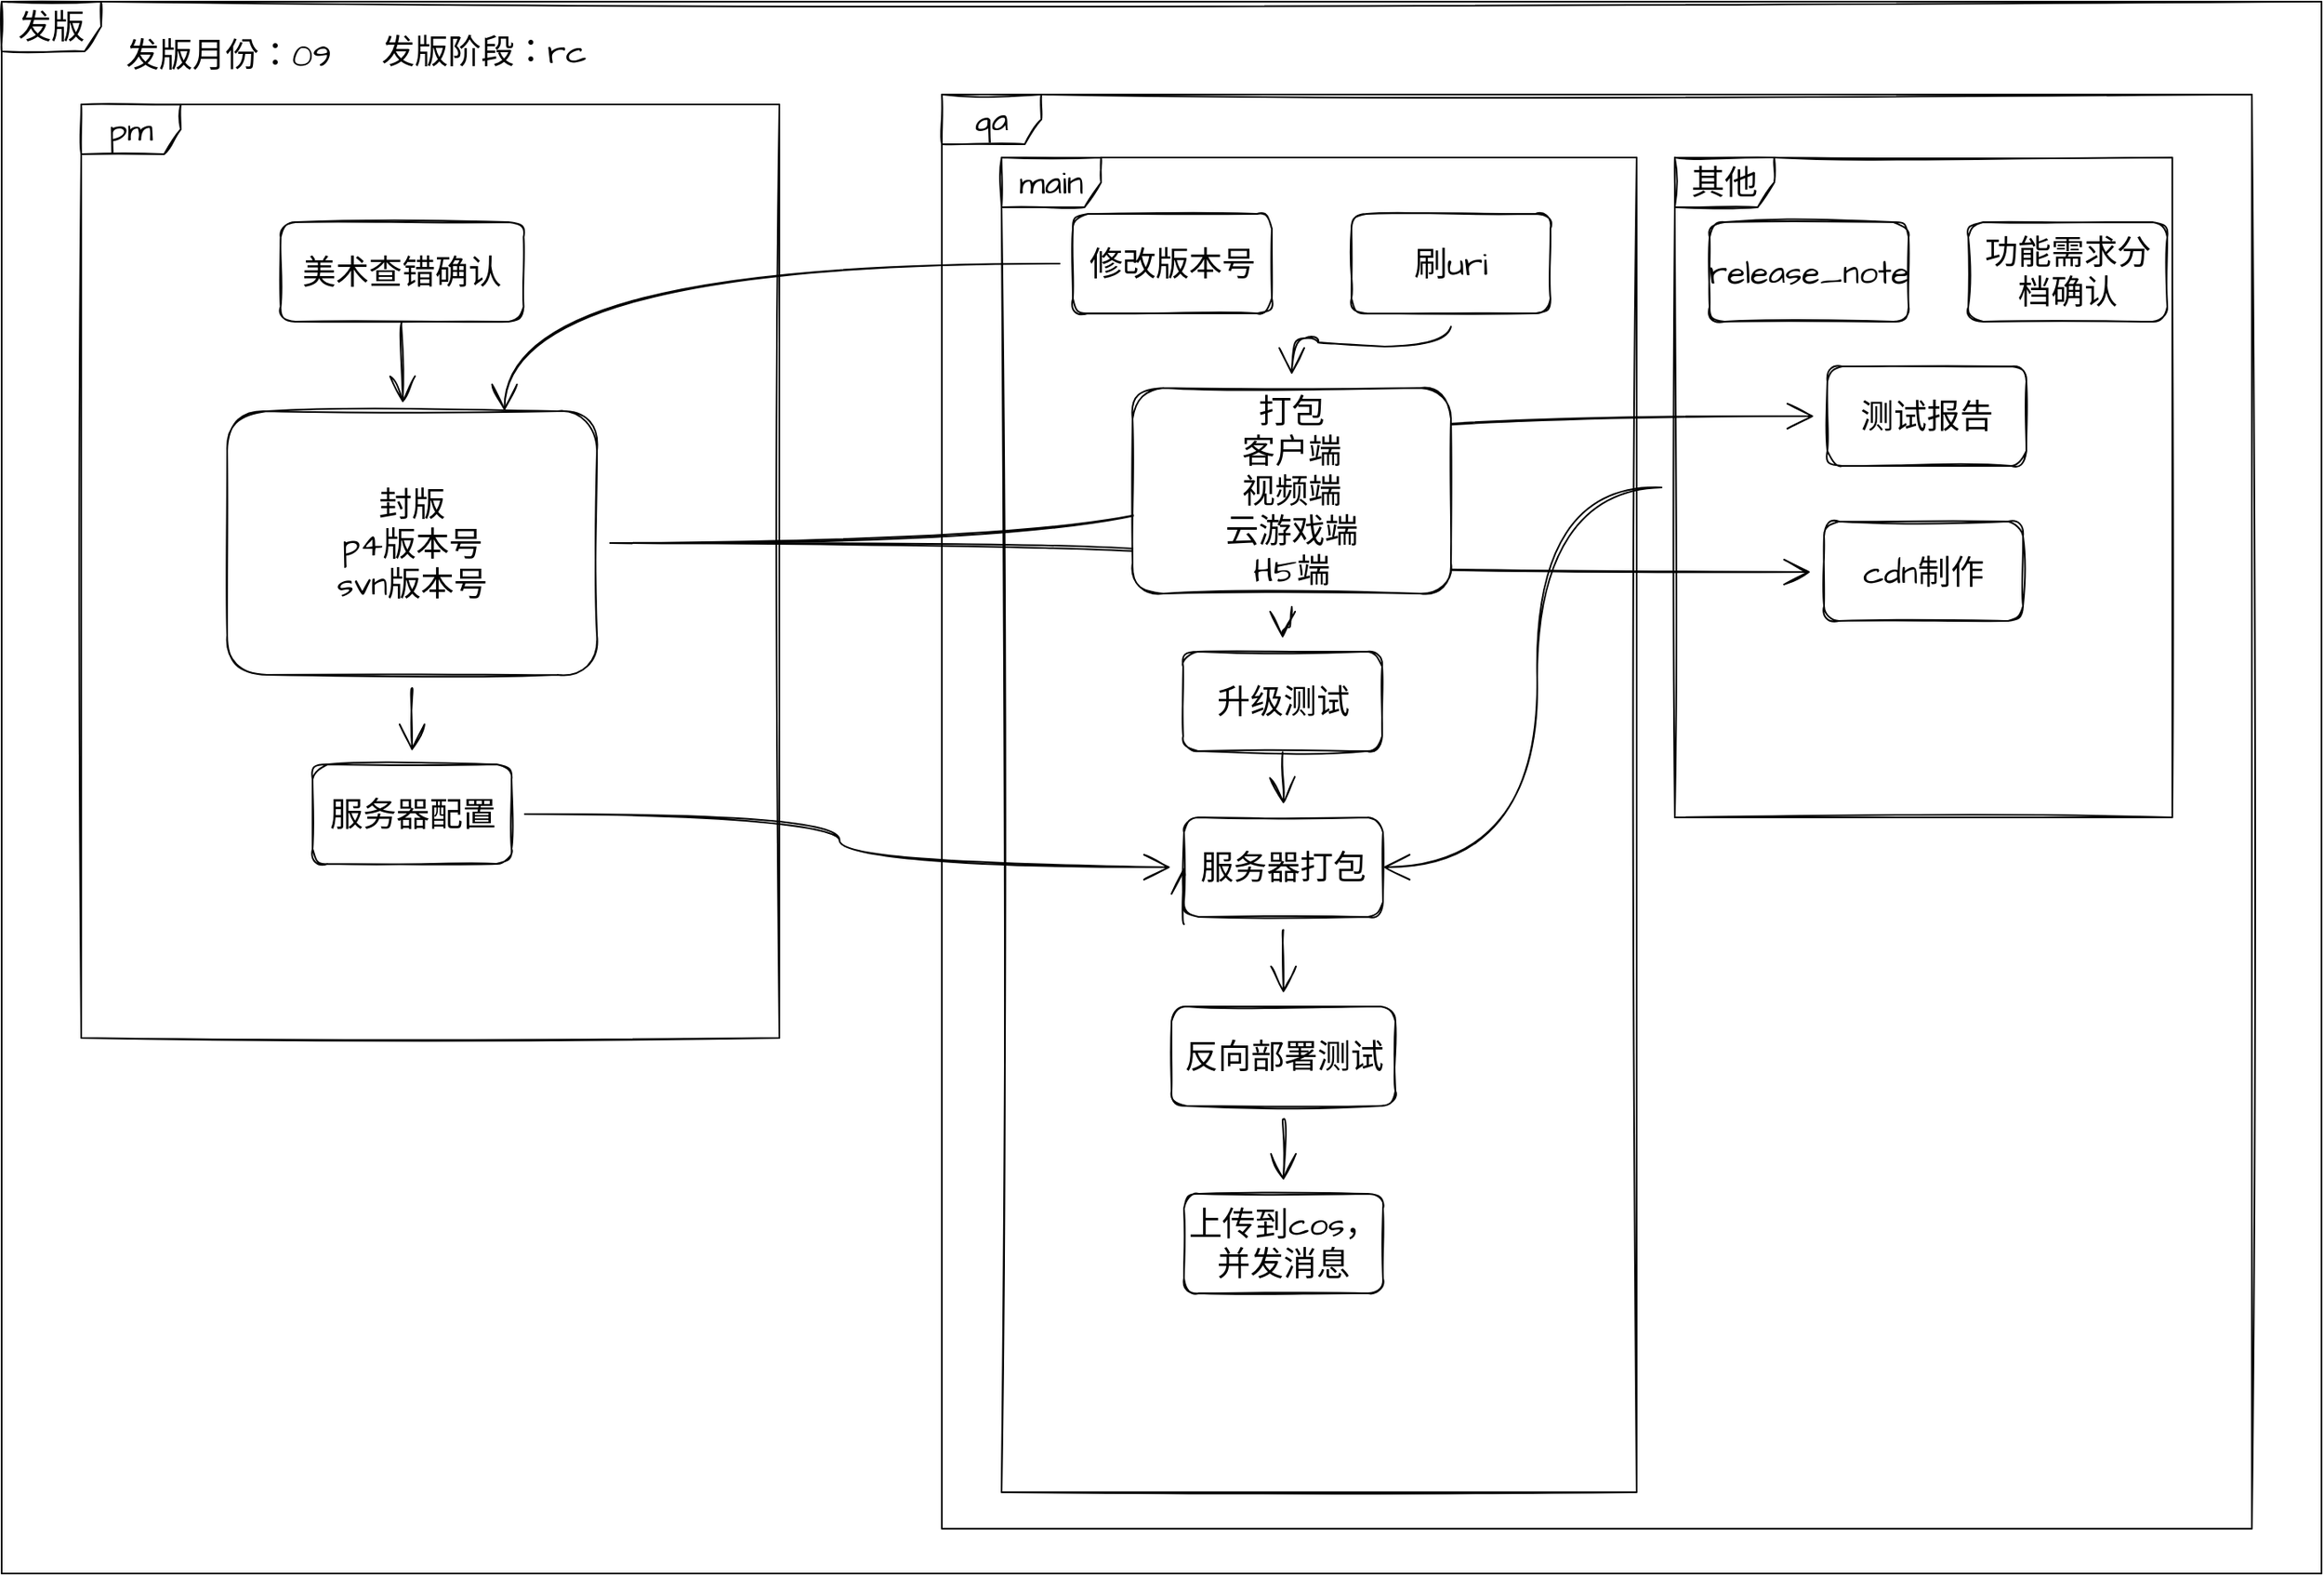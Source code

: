 <mxfile version="20.2.7" type="github">
  <diagram id="9V4NbuOv6KixOeT9Z-KL" name="第 1 页">
    <mxGraphModel dx="2594" dy="1466" grid="0" gridSize="10" guides="1" tooltips="1" connect="1" arrows="1" fold="1" page="0" pageScale="1" pageWidth="827" pageHeight="1169" math="0" shadow="0">
      <root>
        <mxCell id="0" />
        <mxCell id="1" parent="0" />
        <mxCell id="GRWqvdnfIO7P4JQaUzWa-18" value="发版" style="shape=umlFrame;whiteSpace=wrap;html=1;sketch=1;hachureGap=4;fontFamily=Architects Daughter;fontSource=https%3A%2F%2Ffonts.googleapis.com%2Fcss%3Ffamily%3DArchitects%2BDaughter;fontSize=20;" vertex="1" parent="1">
          <mxGeometry x="-35" y="-53" width="1399" height="948" as="geometry" />
        </mxCell>
        <mxCell id="GRWqvdnfIO7P4JQaUzWa-13" value="qa" style="shape=umlFrame;whiteSpace=wrap;html=1;sketch=1;hachureGap=4;fontFamily=Architects Daughter;fontSource=https%3A%2F%2Ffonts.googleapis.com%2Fcss%3Ffamily%3DArchitects%2BDaughter;fontSize=20;" vertex="1" parent="1">
          <mxGeometry x="532" y="3" width="790" height="865" as="geometry" />
        </mxCell>
        <mxCell id="GRWqvdnfIO7P4JQaUzWa-30" value="main" style="shape=umlFrame;whiteSpace=wrap;html=1;sketch=1;hachureGap=4;fontFamily=Architects Daughter;fontSource=https%3A%2F%2Ffonts.googleapis.com%2Fcss%3Ffamily%3DArchitects%2BDaughter;fontSize=20;" vertex="1" parent="1">
          <mxGeometry x="568" y="41" width="383" height="805" as="geometry" />
        </mxCell>
        <mxCell id="GRWqvdnfIO7P4JQaUzWa-36" value="其他" style="shape=umlFrame;whiteSpace=wrap;html=1;sketch=1;hachureGap=4;fontFamily=Architects Daughter;fontSource=https%3A%2F%2Ffonts.googleapis.com%2Fcss%3Ffamily%3DArchitects%2BDaughter;fontSize=20;" vertex="1" parent="1">
          <mxGeometry x="974" y="41" width="300" height="398" as="geometry" />
        </mxCell>
        <mxCell id="GRWqvdnfIO7P4JQaUzWa-8" value="pm" style="shape=umlFrame;whiteSpace=wrap;html=1;sketch=1;hachureGap=4;fontFamily=Architects Daughter;fontSource=https%3A%2F%2Ffonts.googleapis.com%2Fcss%3Ffamily%3DArchitects%2BDaughter;fontSize=20;" vertex="1" parent="1">
          <mxGeometry x="13" y="9" width="421" height="563" as="geometry" />
        </mxCell>
        <mxCell id="GRWqvdnfIO7P4JQaUzWa-16" style="edgeStyle=orthogonalEdgeStyle;curved=1;rounded=0;sketch=1;hachureGap=4;orthogonalLoop=1;jettySize=auto;html=1;exitX=0.5;exitY=1;exitDx=0;exitDy=0;entryX=0.475;entryY=-0.031;entryDx=0;entryDy=0;entryPerimeter=0;fontFamily=Architects Daughter;fontSource=https%3A%2F%2Ffonts.googleapis.com%2Fcss%3Ffamily%3DArchitects%2BDaughter;fontSize=16;endArrow=open;startSize=14;endSize=14;sourcePerimeterSpacing=8;targetPerimeterSpacing=8;" edge="1" parent="1" source="GRWqvdnfIO7P4JQaUzWa-9" target="GRWqvdnfIO7P4JQaUzWa-11">
          <mxGeometry relative="1" as="geometry" />
        </mxCell>
        <mxCell id="GRWqvdnfIO7P4JQaUzWa-9" value="美术查错确认" style="rounded=1;whiteSpace=wrap;html=1;sketch=1;hachureGap=4;fontFamily=Architects Daughter;fontSource=https%3A%2F%2Ffonts.googleapis.com%2Fcss%3Ffamily%3DArchitects%2BDaughter;fontSize=20;" vertex="1" parent="1">
          <mxGeometry x="133.25" y="80" width="146.5" height="60" as="geometry" />
        </mxCell>
        <mxCell id="GRWqvdnfIO7P4JQaUzWa-17" value="" style="edgeStyle=orthogonalEdgeStyle;curved=1;rounded=0;sketch=1;hachureGap=4;orthogonalLoop=1;jettySize=auto;html=1;fontFamily=Architects Daughter;fontSource=https%3A%2F%2Ffonts.googleapis.com%2Fcss%3Ffamily%3DArchitects%2BDaughter;fontSize=16;endArrow=open;startSize=14;endSize=14;sourcePerimeterSpacing=8;targetPerimeterSpacing=8;" edge="1" parent="1" source="GRWqvdnfIO7P4JQaUzWa-11" target="GRWqvdnfIO7P4JQaUzWa-12">
          <mxGeometry relative="1" as="geometry" />
        </mxCell>
        <mxCell id="GRWqvdnfIO7P4JQaUzWa-28" style="edgeStyle=orthogonalEdgeStyle;curved=1;rounded=0;sketch=1;hachureGap=4;orthogonalLoop=1;jettySize=auto;html=1;fontFamily=Architects Daughter;fontSource=https%3A%2F%2Ffonts.googleapis.com%2Fcss%3Ffamily%3DArchitects%2BDaughter;fontSize=16;endArrow=open;startSize=14;endSize=14;sourcePerimeterSpacing=8;targetPerimeterSpacing=8;" edge="1" parent="1" source="GRWqvdnfIO7P4JQaUzWa-11" target="GRWqvdnfIO7P4JQaUzWa-24">
          <mxGeometry relative="1" as="geometry" />
        </mxCell>
        <mxCell id="GRWqvdnfIO7P4JQaUzWa-33" style="edgeStyle=orthogonalEdgeStyle;curved=1;rounded=0;sketch=1;hachureGap=4;orthogonalLoop=1;jettySize=auto;html=1;fontFamily=Architects Daughter;fontSource=https%3A%2F%2Ffonts.googleapis.com%2Fcss%3Ffamily%3DArchitects%2BDaughter;fontSize=16;endArrow=open;startSize=14;endSize=14;sourcePerimeterSpacing=8;targetPerimeterSpacing=8;" edge="1" parent="1" source="GRWqvdnfIO7P4JQaUzWa-11" target="GRWqvdnfIO7P4JQaUzWa-23">
          <mxGeometry relative="1" as="geometry">
            <Array as="points">
              <mxPoint x="680" y="274" />
              <mxPoint x="680" y="291" />
            </Array>
          </mxGeometry>
        </mxCell>
        <mxCell id="GRWqvdnfIO7P4JQaUzWa-11" value="封版&lt;br&gt;p4版本号&lt;br&gt;svn版本号" style="rounded=1;whiteSpace=wrap;html=1;sketch=1;hachureGap=4;fontFamily=Architects Daughter;fontSource=https%3A%2F%2Ffonts.googleapis.com%2Fcss%3Ffamily%3DArchitects%2BDaughter;fontSize=20;" vertex="1" parent="1">
          <mxGeometry x="101" y="194" width="223" height="159" as="geometry" />
        </mxCell>
        <mxCell id="GRWqvdnfIO7P4JQaUzWa-29" style="edgeStyle=orthogonalEdgeStyle;curved=1;rounded=0;sketch=1;hachureGap=4;orthogonalLoop=1;jettySize=auto;html=1;fontFamily=Architects Daughter;fontSource=https%3A%2F%2Ffonts.googleapis.com%2Fcss%3Ffamily%3DArchitects%2BDaughter;fontSize=16;endArrow=open;startSize=14;endSize=14;targetPerimeterSpacing=8;entryX=0;entryY=0.5;entryDx=0;entryDy=0;startArrow=none;" edge="1" parent="1" source="GRWqvdnfIO7P4JQaUzWa-30" target="GRWqvdnfIO7P4JQaUzWa-39">
          <mxGeometry relative="1" as="geometry">
            <Array as="points">
              <mxPoint x="678" y="426" />
            </Array>
          </mxGeometry>
        </mxCell>
        <mxCell id="GRWqvdnfIO7P4JQaUzWa-50" style="edgeStyle=orthogonalEdgeStyle;curved=1;rounded=0;sketch=1;hachureGap=4;orthogonalLoop=1;jettySize=auto;html=1;fontFamily=Architects Daughter;fontSource=https%3A%2F%2Ffonts.googleapis.com%2Fcss%3Ffamily%3DArchitects%2BDaughter;fontSize=16;endArrow=open;startSize=14;endSize=14;sourcePerimeterSpacing=8;targetPerimeterSpacing=8;" edge="1" parent="1" source="GRWqvdnfIO7P4JQaUzWa-12" target="GRWqvdnfIO7P4JQaUzWa-39">
          <mxGeometry relative="1" as="geometry" />
        </mxCell>
        <mxCell id="GRWqvdnfIO7P4JQaUzWa-12" value="服务器配置" style="rounded=1;whiteSpace=wrap;html=1;sketch=1;hachureGap=4;fontFamily=Architects Daughter;fontSource=https%3A%2F%2Ffonts.googleapis.com%2Fcss%3Ffamily%3DArchitects%2BDaughter;fontSize=20;" vertex="1" parent="1">
          <mxGeometry x="152.5" y="407" width="120" height="60" as="geometry" />
        </mxCell>
        <mxCell id="GRWqvdnfIO7P4JQaUzWa-47" style="edgeStyle=orthogonalEdgeStyle;curved=1;rounded=0;sketch=1;hachureGap=4;orthogonalLoop=1;jettySize=auto;html=1;entryX=0.75;entryY=0;entryDx=0;entryDy=0;fontFamily=Architects Daughter;fontSource=https%3A%2F%2Ffonts.googleapis.com%2Fcss%3Ffamily%3DArchitects%2BDaughter;fontSize=16;endArrow=open;startSize=14;endSize=14;sourcePerimeterSpacing=8;targetPerimeterSpacing=8;" edge="1" parent="1" source="GRWqvdnfIO7P4JQaUzWa-14" target="GRWqvdnfIO7P4JQaUzWa-11">
          <mxGeometry relative="1" as="geometry" />
        </mxCell>
        <mxCell id="GRWqvdnfIO7P4JQaUzWa-14" value="修改版本号" style="rounded=1;whiteSpace=wrap;html=1;sketch=1;hachureGap=4;fontFamily=Architects Daughter;fontSource=https%3A%2F%2Ffonts.googleapis.com%2Fcss%3Ffamily%3DArchitects%2BDaughter;fontSize=20;" vertex="1" parent="1">
          <mxGeometry x="611" y="75" width="120" height="60" as="geometry" />
        </mxCell>
        <mxCell id="GRWqvdnfIO7P4JQaUzWa-15" value="功能需求分档确认" style="rounded=1;whiteSpace=wrap;html=1;sketch=1;hachureGap=4;fontFamily=Architects Daughter;fontSource=https%3A%2F%2Ffonts.googleapis.com%2Fcss%3Ffamily%3DArchitects%2BDaughter;fontSize=20;" vertex="1" parent="1">
          <mxGeometry x="1151" y="80" width="120" height="60" as="geometry" />
        </mxCell>
        <mxCell id="GRWqvdnfIO7P4JQaUzWa-19" value="发版月份：09" style="text;html=1;strokeColor=none;fillColor=none;align=center;verticalAlign=middle;whiteSpace=wrap;rounded=0;sketch=1;hachureGap=4;fontFamily=Architects Daughter;fontSource=https%3A%2F%2Ffonts.googleapis.com%2Fcss%3Ffamily%3DArchitects%2BDaughter;fontSize=20;" vertex="1" parent="1">
          <mxGeometry x="30" y="-36" width="144" height="30" as="geometry" />
        </mxCell>
        <mxCell id="GRWqvdnfIO7P4JQaUzWa-20" value="发版阶段：rc" style="text;html=1;strokeColor=none;fillColor=none;align=center;verticalAlign=middle;whiteSpace=wrap;rounded=0;sketch=1;hachureGap=4;fontFamily=Architects Daughter;fontSource=https%3A%2F%2Ffonts.googleapis.com%2Fcss%3Ffamily%3DArchitects%2BDaughter;fontSize=20;" vertex="1" parent="1">
          <mxGeometry x="183" y="-38" width="146" height="30" as="geometry" />
        </mxCell>
        <mxCell id="GRWqvdnfIO7P4JQaUzWa-23" value="cdn制作" style="rounded=1;whiteSpace=wrap;html=1;sketch=1;hachureGap=4;fontFamily=Architects Daughter;fontSource=https%3A%2F%2Ffonts.googleapis.com%2Fcss%3Ffamily%3DArchitects%2BDaughter;fontSize=20;" vertex="1" parent="1">
          <mxGeometry x="1064" y="260.5" width="120" height="60" as="geometry" />
        </mxCell>
        <mxCell id="GRWqvdnfIO7P4JQaUzWa-24" value="测试报告" style="rounded=1;whiteSpace=wrap;html=1;sketch=1;hachureGap=4;fontFamily=Architects Daughter;fontSource=https%3A%2F%2Ffonts.googleapis.com%2Fcss%3Ffamily%3DArchitects%2BDaughter;fontSize=20;" vertex="1" parent="1">
          <mxGeometry x="1066" y="167" width="120" height="60" as="geometry" />
        </mxCell>
        <mxCell id="GRWqvdnfIO7P4JQaUzWa-25" value="release_note" style="rounded=1;whiteSpace=wrap;html=1;sketch=1;hachureGap=4;fontFamily=Architects Daughter;fontSource=https%3A%2F%2Ffonts.googleapis.com%2Fcss%3Ffamily%3DArchitects%2BDaughter;fontSize=20;" vertex="1" parent="1">
          <mxGeometry x="995" y="80" width="120" height="60" as="geometry" />
        </mxCell>
        <mxCell id="GRWqvdnfIO7P4JQaUzWa-32" style="edgeStyle=orthogonalEdgeStyle;curved=1;rounded=0;sketch=1;hachureGap=4;orthogonalLoop=1;jettySize=auto;html=1;fontFamily=Architects Daughter;fontSource=https%3A%2F%2Ffonts.googleapis.com%2Fcss%3Ffamily%3DArchitects%2BDaughter;fontSize=16;endArrow=open;startSize=14;endSize=14;sourcePerimeterSpacing=8;targetPerimeterSpacing=8;" edge="1" parent="1" source="GRWqvdnfIO7P4JQaUzWa-26" target="GRWqvdnfIO7P4JQaUzWa-27">
          <mxGeometry relative="1" as="geometry" />
        </mxCell>
        <mxCell id="GRWqvdnfIO7P4JQaUzWa-26" value="刷uri" style="rounded=1;whiteSpace=wrap;html=1;sketch=1;hachureGap=4;fontFamily=Architects Daughter;fontSource=https%3A%2F%2Ffonts.googleapis.com%2Fcss%3Ffamily%3DArchitects%2BDaughter;fontSize=20;" vertex="1" parent="1">
          <mxGeometry x="779" y="75" width="120" height="60" as="geometry" />
        </mxCell>
        <mxCell id="GRWqvdnfIO7P4JQaUzWa-37" value="" style="edgeStyle=orthogonalEdgeStyle;curved=1;rounded=0;sketch=1;hachureGap=4;orthogonalLoop=1;jettySize=auto;html=1;fontFamily=Architects Daughter;fontSource=https%3A%2F%2Ffonts.googleapis.com%2Fcss%3Ffamily%3DArchitects%2BDaughter;fontSize=16;endArrow=open;startSize=14;endSize=14;sourcePerimeterSpacing=8;targetPerimeterSpacing=8;" edge="1" parent="1" source="GRWqvdnfIO7P4JQaUzWa-27" target="GRWqvdnfIO7P4JQaUzWa-34">
          <mxGeometry relative="1" as="geometry" />
        </mxCell>
        <mxCell id="GRWqvdnfIO7P4JQaUzWa-27" value="打包&lt;br&gt;客户端&lt;br&gt;视频端&lt;br&gt;云游戏端&lt;br&gt;H5端" style="rounded=1;whiteSpace=wrap;html=1;sketch=1;hachureGap=4;fontFamily=Architects Daughter;fontSource=https%3A%2F%2Ffonts.googleapis.com%2Fcss%3Ffamily%3DArchitects%2BDaughter;fontSize=20;" vertex="1" parent="1">
          <mxGeometry x="647" y="180" width="192" height="124" as="geometry" />
        </mxCell>
        <mxCell id="GRWqvdnfIO7P4JQaUzWa-41" style="edgeStyle=orthogonalEdgeStyle;curved=1;rounded=0;sketch=1;hachureGap=4;orthogonalLoop=1;jettySize=auto;html=1;exitX=0.5;exitY=1;exitDx=0;exitDy=0;fontFamily=Architects Daughter;fontSource=https%3A%2F%2Ffonts.googleapis.com%2Fcss%3Ffamily%3DArchitects%2BDaughter;fontSize=16;endArrow=open;startSize=14;endSize=14;sourcePerimeterSpacing=8;targetPerimeterSpacing=8;" edge="1" parent="1" source="GRWqvdnfIO7P4JQaUzWa-34" target="GRWqvdnfIO7P4JQaUzWa-39">
          <mxGeometry relative="1" as="geometry" />
        </mxCell>
        <mxCell id="GRWqvdnfIO7P4JQaUzWa-34" value="升级测试" style="rounded=1;whiteSpace=wrap;html=1;sketch=1;hachureGap=4;fontFamily=Architects Daughter;fontSource=https%3A%2F%2Ffonts.googleapis.com%2Fcss%3Ffamily%3DArchitects%2BDaughter;fontSize=20;" vertex="1" parent="1">
          <mxGeometry x="677.5" y="339" width="120" height="60" as="geometry" />
        </mxCell>
        <mxCell id="GRWqvdnfIO7P4JQaUzWa-43" style="edgeStyle=orthogonalEdgeStyle;curved=1;rounded=0;sketch=1;hachureGap=4;orthogonalLoop=1;jettySize=auto;html=1;entryX=1;entryY=0.5;entryDx=0;entryDy=0;fontFamily=Architects Daughter;fontSource=https%3A%2F%2Ffonts.googleapis.com%2Fcss%3Ffamily%3DArchitects%2BDaughter;fontSize=16;endArrow=open;startSize=14;endSize=14;sourcePerimeterSpacing=8;targetPerimeterSpacing=8;" edge="1" parent="1" source="GRWqvdnfIO7P4JQaUzWa-36" target="GRWqvdnfIO7P4JQaUzWa-39">
          <mxGeometry relative="1" as="geometry" />
        </mxCell>
        <mxCell id="GRWqvdnfIO7P4JQaUzWa-44" value="" style="edgeStyle=orthogonalEdgeStyle;curved=1;rounded=0;sketch=1;hachureGap=4;orthogonalLoop=1;jettySize=auto;html=1;fontFamily=Architects Daughter;fontSource=https%3A%2F%2Ffonts.googleapis.com%2Fcss%3Ffamily%3DArchitects%2BDaughter;fontSize=16;endArrow=open;startSize=14;endSize=14;sourcePerimeterSpacing=8;targetPerimeterSpacing=8;" edge="1" parent="1" source="GRWqvdnfIO7P4JQaUzWa-39" target="GRWqvdnfIO7P4JQaUzWa-42">
          <mxGeometry relative="1" as="geometry" />
        </mxCell>
        <mxCell id="GRWqvdnfIO7P4JQaUzWa-39" value="服务器打包" style="rounded=1;whiteSpace=wrap;html=1;sketch=1;hachureGap=4;fontFamily=Architects Daughter;fontSource=https%3A%2F%2Ffonts.googleapis.com%2Fcss%3Ffamily%3DArchitects%2BDaughter;fontSize=20;" vertex="1" parent="1">
          <mxGeometry x="678" y="439" width="120" height="60" as="geometry" />
        </mxCell>
        <mxCell id="GRWqvdnfIO7P4JQaUzWa-46" value="" style="edgeStyle=orthogonalEdgeStyle;curved=1;rounded=0;sketch=1;hachureGap=4;orthogonalLoop=1;jettySize=auto;html=1;fontFamily=Architects Daughter;fontSource=https%3A%2F%2Ffonts.googleapis.com%2Fcss%3Ffamily%3DArchitects%2BDaughter;fontSize=16;endArrow=open;startSize=14;endSize=14;sourcePerimeterSpacing=8;targetPerimeterSpacing=8;" edge="1" parent="1" source="GRWqvdnfIO7P4JQaUzWa-42" target="GRWqvdnfIO7P4JQaUzWa-45">
          <mxGeometry relative="1" as="geometry" />
        </mxCell>
        <mxCell id="GRWqvdnfIO7P4JQaUzWa-42" value="反向部署测试" style="rounded=1;whiteSpace=wrap;html=1;sketch=1;hachureGap=4;fontFamily=Architects Daughter;fontSource=https%3A%2F%2Ffonts.googleapis.com%2Fcss%3Ffamily%3DArchitects%2BDaughter;fontSize=20;" vertex="1" parent="1">
          <mxGeometry x="670.5" y="553" width="135" height="60" as="geometry" />
        </mxCell>
        <mxCell id="GRWqvdnfIO7P4JQaUzWa-45" value="上传到cos，并发消息" style="whiteSpace=wrap;html=1;fontSize=20;fontFamily=Architects Daughter;rounded=1;sketch=1;hachureGap=4;fontSource=https%3A%2F%2Ffonts.googleapis.com%2Fcss%3Ffamily%3DArchitects%2BDaughter;" vertex="1" parent="1">
          <mxGeometry x="678" y="666" width="120" height="60" as="geometry" />
        </mxCell>
      </root>
    </mxGraphModel>
  </diagram>
</mxfile>
